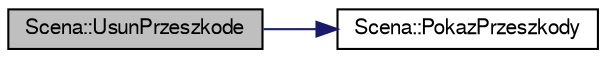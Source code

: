 digraph "Scena::UsunPrzeszkode"
{
 // LATEX_PDF_SIZE
  edge [fontname="FreeSans",fontsize="10",labelfontname="FreeSans",labelfontsize="10"];
  node [fontname="FreeSans",fontsize="10",shape=record];
  rankdir="LR";
  Node1 [label="Scena::UsunPrzeszkode",height=0.2,width=0.4,color="black", fillcolor="grey75", style="filled", fontcolor="black",tooltip="Metoda umozliwiajaca usuniecie danej przeszkody ze sceny."];
  Node1 -> Node2 [color="midnightblue",fontsize="10",style="solid",fontname="FreeSans"];
  Node2 [label="Scena::PokazPrzeszkody",height=0.2,width=0.4,color="black", fillcolor="white", style="filled",URL="$a00162.html#a0e67fffddcdc291ba6234949caa173a0",tooltip="Metody usuwajace przeszkody."];
}

